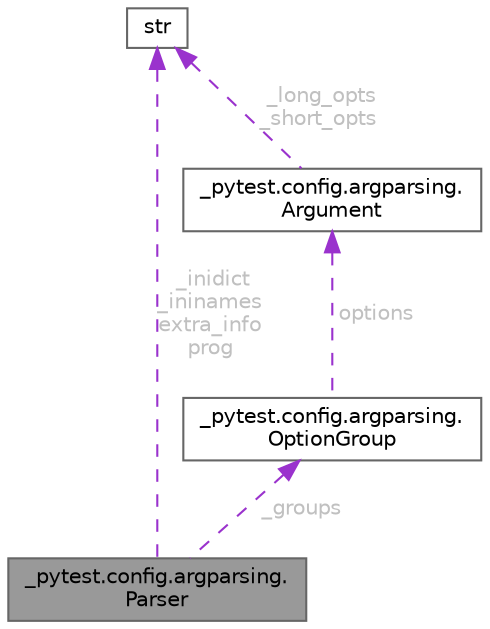 digraph "_pytest.config.argparsing.Parser"
{
 // LATEX_PDF_SIZE
  bgcolor="transparent";
  edge [fontname=Helvetica,fontsize=10,labelfontname=Helvetica,labelfontsize=10];
  node [fontname=Helvetica,fontsize=10,shape=box,height=0.2,width=0.4];
  Node1 [id="Node000001",label="_pytest.config.argparsing.\lParser",height=0.2,width=0.4,color="gray40", fillcolor="grey60", style="filled", fontcolor="black",tooltip=" "];
  Node2 -> Node1 [id="edge1_Node000001_Node000002",dir="back",color="darkorchid3",style="dashed",tooltip=" ",label=" _inidict\n_ininames\nextra_info\nprog",fontcolor="grey" ];
  Node2 [id="Node000002",label="str",height=0.2,width=0.4,color="gray40", fillcolor="white", style="filled",tooltip=" "];
  Node3 -> Node1 [id="edge2_Node000001_Node000003",dir="back",color="darkorchid3",style="dashed",tooltip=" ",label=" _groups",fontcolor="grey" ];
  Node3 [id="Node000003",label="_pytest.config.argparsing.\lOptionGroup",height=0.2,width=0.4,color="gray40", fillcolor="white", style="filled",URL="$class__pytest_1_1config_1_1argparsing_1_1_option_group.html",tooltip=" "];
  Node4 -> Node3 [id="edge3_Node000003_Node000004",dir="back",color="darkorchid3",style="dashed",tooltip=" ",label=" options",fontcolor="grey" ];
  Node4 [id="Node000004",label="_pytest.config.argparsing.\lArgument",height=0.2,width=0.4,color="gray40", fillcolor="white", style="filled",URL="$class__pytest_1_1config_1_1argparsing_1_1_argument.html",tooltip=" "];
  Node2 -> Node4 [id="edge4_Node000004_Node000002",dir="back",color="darkorchid3",style="dashed",tooltip=" ",label=" _long_opts\n_short_opts",fontcolor="grey" ];
}
